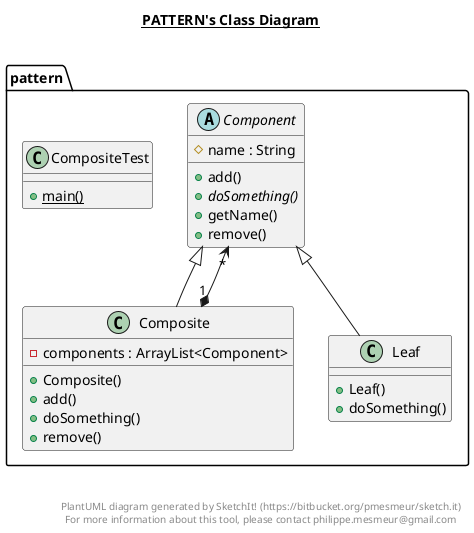 @startuml

title __PATTERN's Class Diagram__\n

  namespace pattern {
    abstract class pattern.Component {
        # name : String
        + add()
        {abstract} + doSomething()
        + getName()
        + remove()
    }
  }
  

  namespace pattern {
    class pattern.Composite {
        - components : ArrayList<Component>
        + Composite()
        + add()
        + doSomething()
        + remove()
    }
  }
  

  namespace pattern {
    class pattern.CompositeTest {
        {static} + main()
    }
  }
  

  namespace pattern {
    class pattern.Leaf {
        + Leaf()
        + doSomething()
    }
  }
  

  pattern.Composite -up-|> pattern.Component
  pattern.Leaf -up-|> pattern.Component
pattern.Composite "1" *-up-> "*" pattern.Component

right footer


PlantUML diagram generated by SketchIt! (https://bitbucket.org/pmesmeur/sketch.it)
For more information about this tool, please contact philippe.mesmeur@gmail.com
endfooter

@enduml
